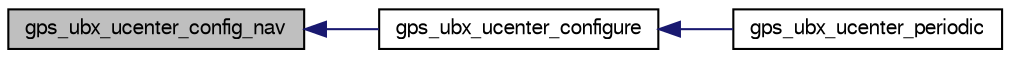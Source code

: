 digraph "gps_ubx_ucenter_config_nav"
{
  edge [fontname="FreeSans",fontsize="10",labelfontname="FreeSans",labelfontsize="10"];
  node [fontname="FreeSans",fontsize="10",shape=record];
  rankdir="LR";
  Node1 [label="gps_ubx_ucenter_config_nav",height=0.2,width=0.4,color="black", fillcolor="grey75", style="filled", fontcolor="black"];
  Node1 -> Node2 [dir="back",color="midnightblue",fontsize="10",style="solid",fontname="FreeSans"];
  Node2 [label="gps_ubx_ucenter_configure",height=0.2,width=0.4,color="black", fillcolor="white", style="filled",URL="$gps__ubx__ucenter_8c.html#af6f0304a1c44f869e7b3d1bf76e756ae"];
  Node2 -> Node3 [dir="back",color="midnightblue",fontsize="10",style="solid",fontname="FreeSans"];
  Node3 [label="gps_ubx_ucenter_periodic",height=0.2,width=0.4,color="black", fillcolor="white", style="filled",URL="$gps__ubx__ucenter_8h.html#a483da5be54cf6eca071cd6c1ee0e3675"];
}
